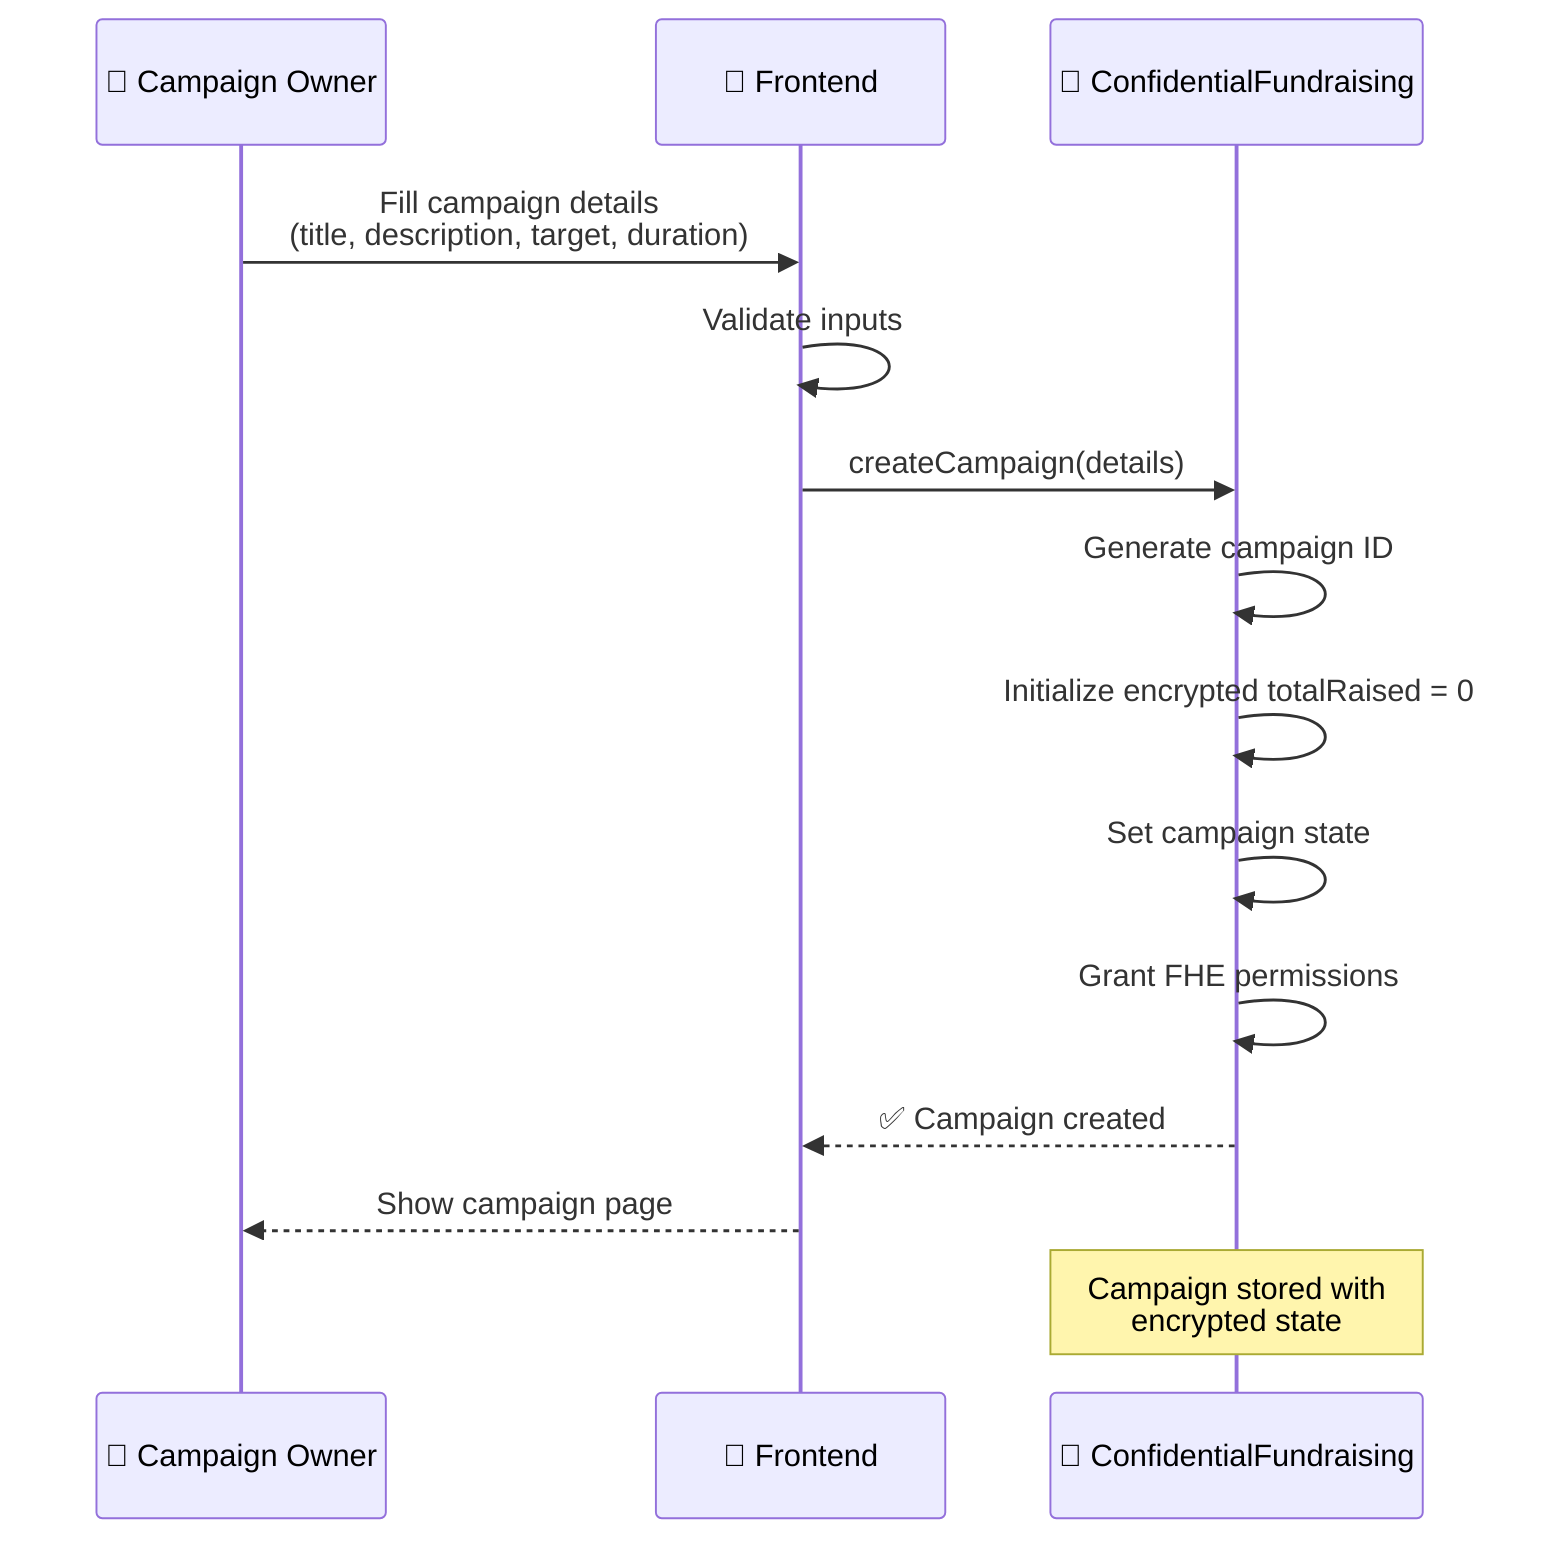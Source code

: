 sequenceDiagram
    participant U as 👤 Campaign Owner
    participant F as 🎨 Frontend
    participant CF as 📝 ConfidentialFundraising

    U->>F: Fill campaign details<br/>(title, description, target, duration)
    F->>F: Validate inputs
    F->>CF: createCampaign(details)
    CF->>CF: Generate campaign ID
    CF->>CF: Initialize encrypted totalRaised = 0
    CF->>CF: Set campaign state
    CF->>CF: Grant FHE permissions
    CF-->>F: ✅ Campaign created
    F-->>U: Show campaign page

    Note over CF: Campaign stored with<br/>encrypted state